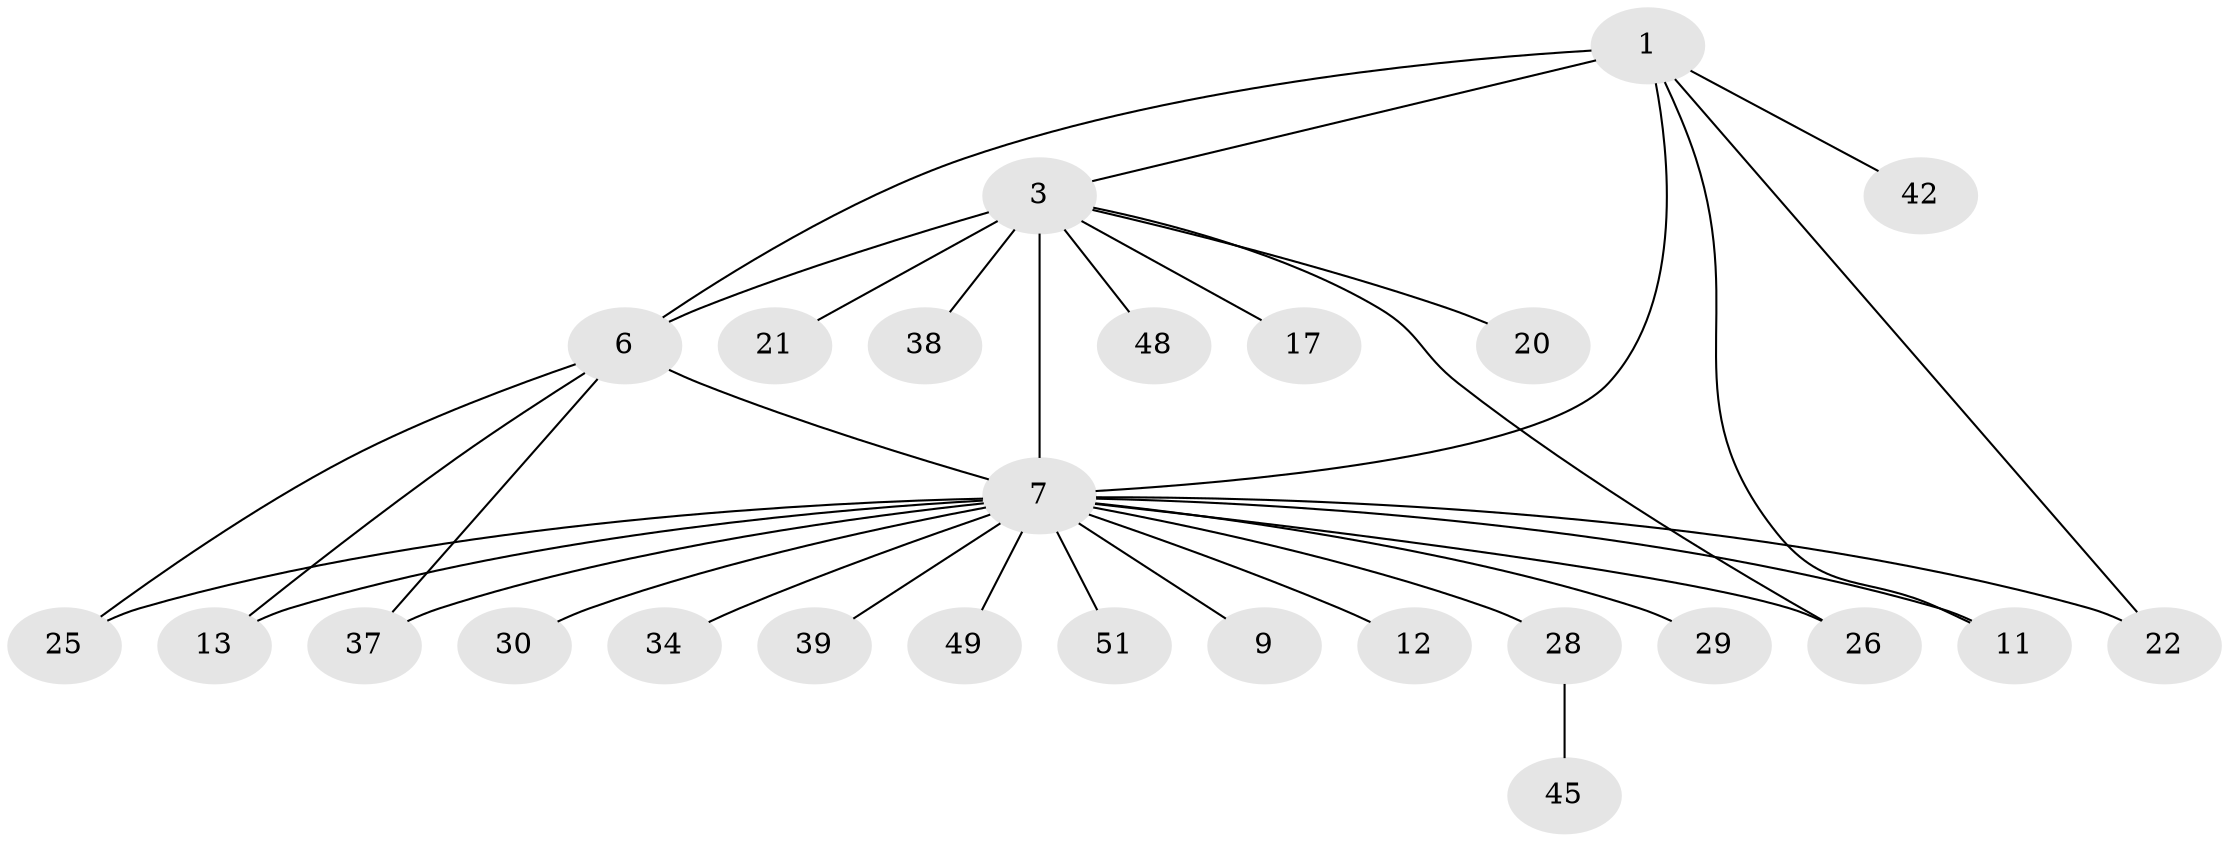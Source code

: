 // original degree distribution, {4: 0.07547169811320754, 6: 0.018867924528301886, 7: 0.018867924528301886, 11: 0.018867924528301886, 3: 0.09433962264150944, 9: 0.018867924528301886, 1: 0.5094339622641509, 16: 0.018867924528301886, 2: 0.20754716981132076, 5: 0.018867924528301886}
// Generated by graph-tools (version 1.1) at 2025/54/03/05/25 16:54:48]
// undirected, 26 vertices, 34 edges
graph export_dot {
graph [start="1"]
  node [color=gray90,style=filled];
  1 [super="+5+2"];
  3 [super="+4+14+18"];
  6 [super="+36+43+24+16+23"];
  7 [super="+10+8"];
  9;
  11 [super="+19"];
  12;
  13;
  17;
  20;
  21;
  22;
  25 [super="+33+35+41"];
  26 [super="+52+27"];
  28 [super="+46+32"];
  29;
  30;
  34 [super="+50"];
  37 [super="+47"];
  38;
  39;
  42;
  45;
  48;
  49;
  51;
  1 -- 3;
  1 -- 7 [weight=3];
  1 -- 11;
  1 -- 6;
  1 -- 42;
  1 -- 22;
  3 -- 6;
  3 -- 48;
  3 -- 17;
  3 -- 26;
  3 -- 7 [weight=3];
  3 -- 20;
  3 -- 21;
  3 -- 38;
  6 -- 13;
  6 -- 37;
  6 -- 7 [weight=2];
  6 -- 25;
  7 -- 9;
  7 -- 11;
  7 -- 12;
  7 -- 13;
  7 -- 25;
  7 -- 29;
  7 -- 30;
  7 -- 34;
  7 -- 39 [weight=2];
  7 -- 49;
  7 -- 51;
  7 -- 37;
  7 -- 22;
  7 -- 28;
  7 -- 26;
  28 -- 45;
}
